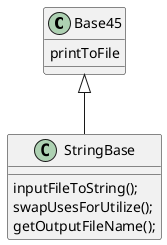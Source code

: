 @startuml
'https://plantuml.com/class-diagram


Base45 <|-- StringBase


class Base45 {
printToFile
}
class StringBase{
inputFileToString();
swapUsesForUtilize();
getOutputFileName();
}

@enduml